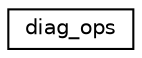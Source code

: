 digraph "Graphical Class Hierarchy"
{
  edge [fontname="Helvetica",fontsize="10",labelfontname="Helvetica",labelfontsize="10"];
  node [fontname="Helvetica",fontsize="10",shape=record];
  rankdir="LR";
  Node1 [label="diag_ops",height=0.2,width=0.4,color="black", fillcolor="white", style="filled",URL="$structdiag__ops.html"];
}
